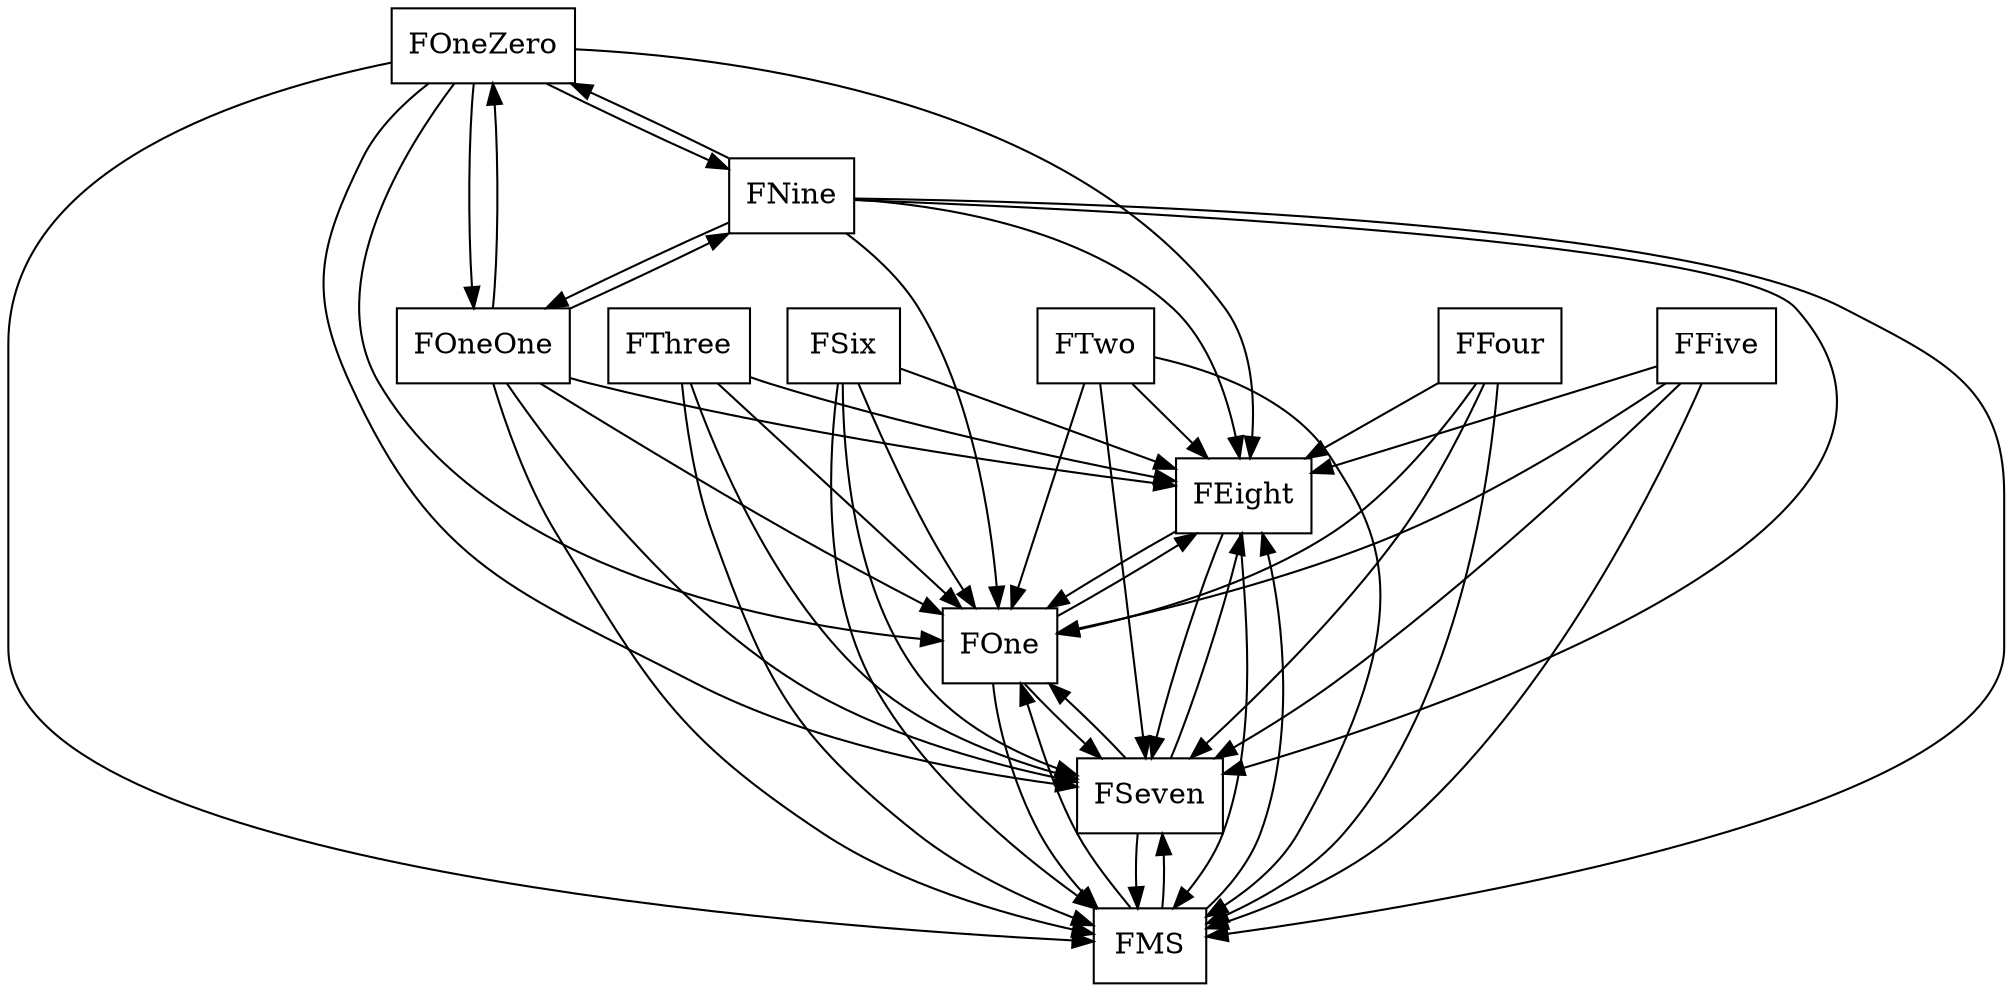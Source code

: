 digraph{
graph [rankdir=TB];
node [shape=box];
edge [arrowhead=normal];
0[label="FEight",]
1[label="FOne",]
2[label="FOneZero",]
3[label="FThree",]
4[label="FNine",]
5[label="FMS",]
6[label="FTwo",]
7[label="FOneOne",]
8[label="FSix",]
9[label="FFive",]
10[label="FSeven",]
11[label="FFour",]
0->1[label="",]
0->5[label="",]
0->10[label="",]
1->0[label="",]
1->5[label="",]
1->10[label="",]
2->0[label="",]
2->1[label="",]
2->4[label="",]
2->5[label="",]
2->7[label="",]
2->10[label="",]
3->0[label="",]
3->1[label="",]
3->5[label="",]
3->10[label="",]
4->0[label="",]
4->1[label="",]
4->2[label="",]
4->5[label="",]
4->7[label="",]
4->10[label="",]
5->0[label="",]
5->1[label="",]
5->10[label="",]
6->0[label="",]
6->1[label="",]
6->5[label="",]
6->10[label="",]
7->0[label="",]
7->1[label="",]
7->2[label="",]
7->4[label="",]
7->5[label="",]
7->10[label="",]
8->0[label="",]
8->1[label="",]
8->5[label="",]
8->10[label="",]
9->0[label="",]
9->1[label="",]
9->5[label="",]
9->10[label="",]
10->0[label="",]
10->1[label="",]
10->5[label="",]
11->0[label="",]
11->1[label="",]
11->5[label="",]
11->10[label="",]
}
